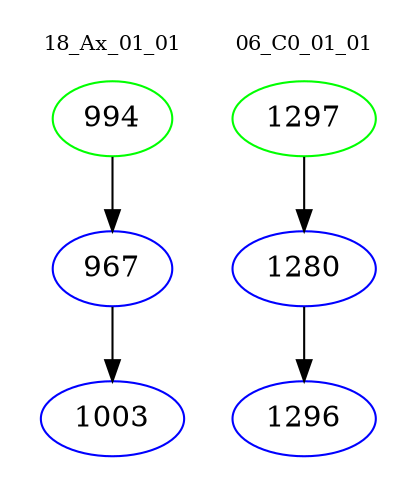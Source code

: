 digraph{
subgraph cluster_0 {
color = white
label = "18_Ax_01_01";
fontsize=10;
T0_994 [label="994", color="green"]
T0_994 -> T0_967 [color="black"]
T0_967 [label="967", color="blue"]
T0_967 -> T0_1003 [color="black"]
T0_1003 [label="1003", color="blue"]
}
subgraph cluster_1 {
color = white
label = "06_C0_01_01";
fontsize=10;
T1_1297 [label="1297", color="green"]
T1_1297 -> T1_1280 [color="black"]
T1_1280 [label="1280", color="blue"]
T1_1280 -> T1_1296 [color="black"]
T1_1296 [label="1296", color="blue"]
}
}
